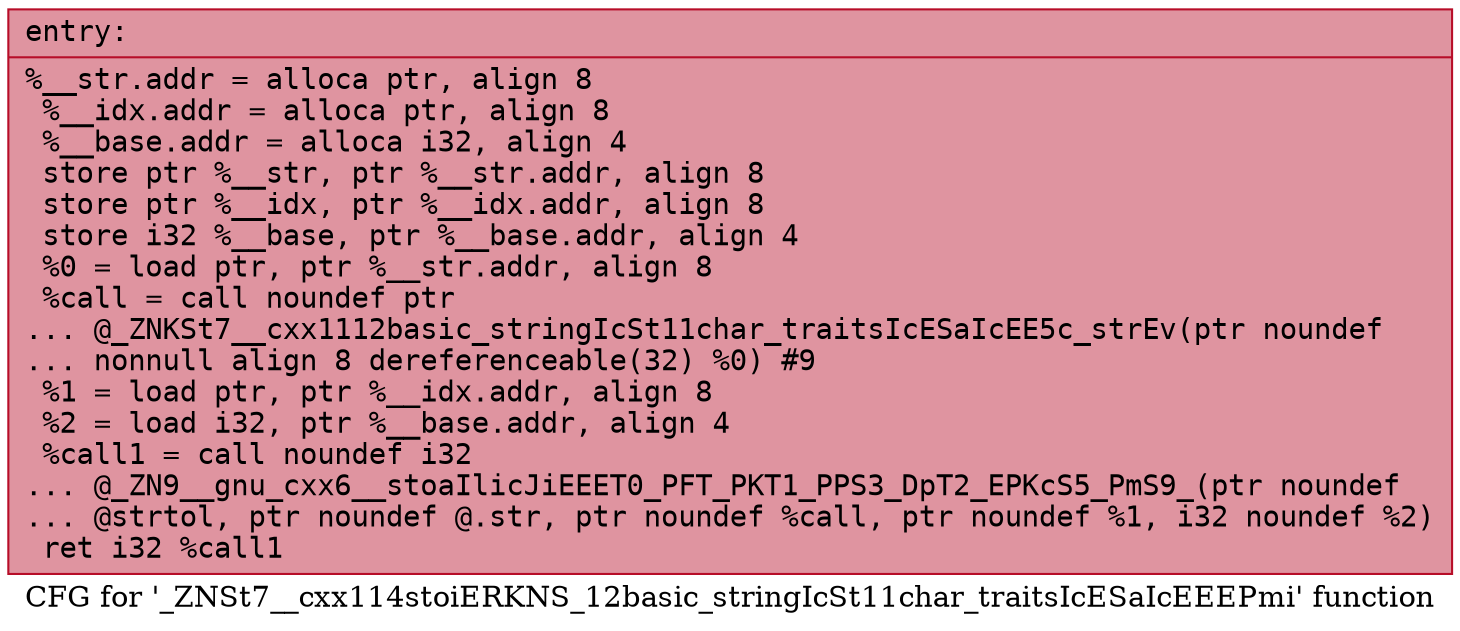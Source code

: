 digraph "CFG for '_ZNSt7__cxx114stoiERKNS_12basic_stringIcSt11char_traitsIcESaIcEEEPmi' function" {
	label="CFG for '_ZNSt7__cxx114stoiERKNS_12basic_stringIcSt11char_traitsIcESaIcEEEPmi' function";

	Node0x5558b7fee700 [shape=record,color="#b70d28ff", style=filled, fillcolor="#b70d2870" fontname="Courier",label="{entry:\l|  %__str.addr = alloca ptr, align 8\l  %__idx.addr = alloca ptr, align 8\l  %__base.addr = alloca i32, align 4\l  store ptr %__str, ptr %__str.addr, align 8\l  store ptr %__idx, ptr %__idx.addr, align 8\l  store i32 %__base, ptr %__base.addr, align 4\l  %0 = load ptr, ptr %__str.addr, align 8\l  %call = call noundef ptr\l... @_ZNKSt7__cxx1112basic_stringIcSt11char_traitsIcESaIcEE5c_strEv(ptr noundef\l... nonnull align 8 dereferenceable(32) %0) #9\l  %1 = load ptr, ptr %__idx.addr, align 8\l  %2 = load i32, ptr %__base.addr, align 4\l  %call1 = call noundef i32\l... @_ZN9__gnu_cxx6__stoaIlicJiEEET0_PFT_PKT1_PPS3_DpT2_EPKcS5_PmS9_(ptr noundef\l... @strtol, ptr noundef @.str, ptr noundef %call, ptr noundef %1, i32 noundef %2)\l  ret i32 %call1\l}"];
}
